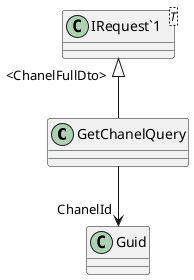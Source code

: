 @startuml
class GetChanelQuery {
}
class "IRequest`1"<T> {
}
"IRequest`1" "<ChanelFullDto>" <|-- GetChanelQuery
GetChanelQuery --> "ChanelId" Guid
@enduml
